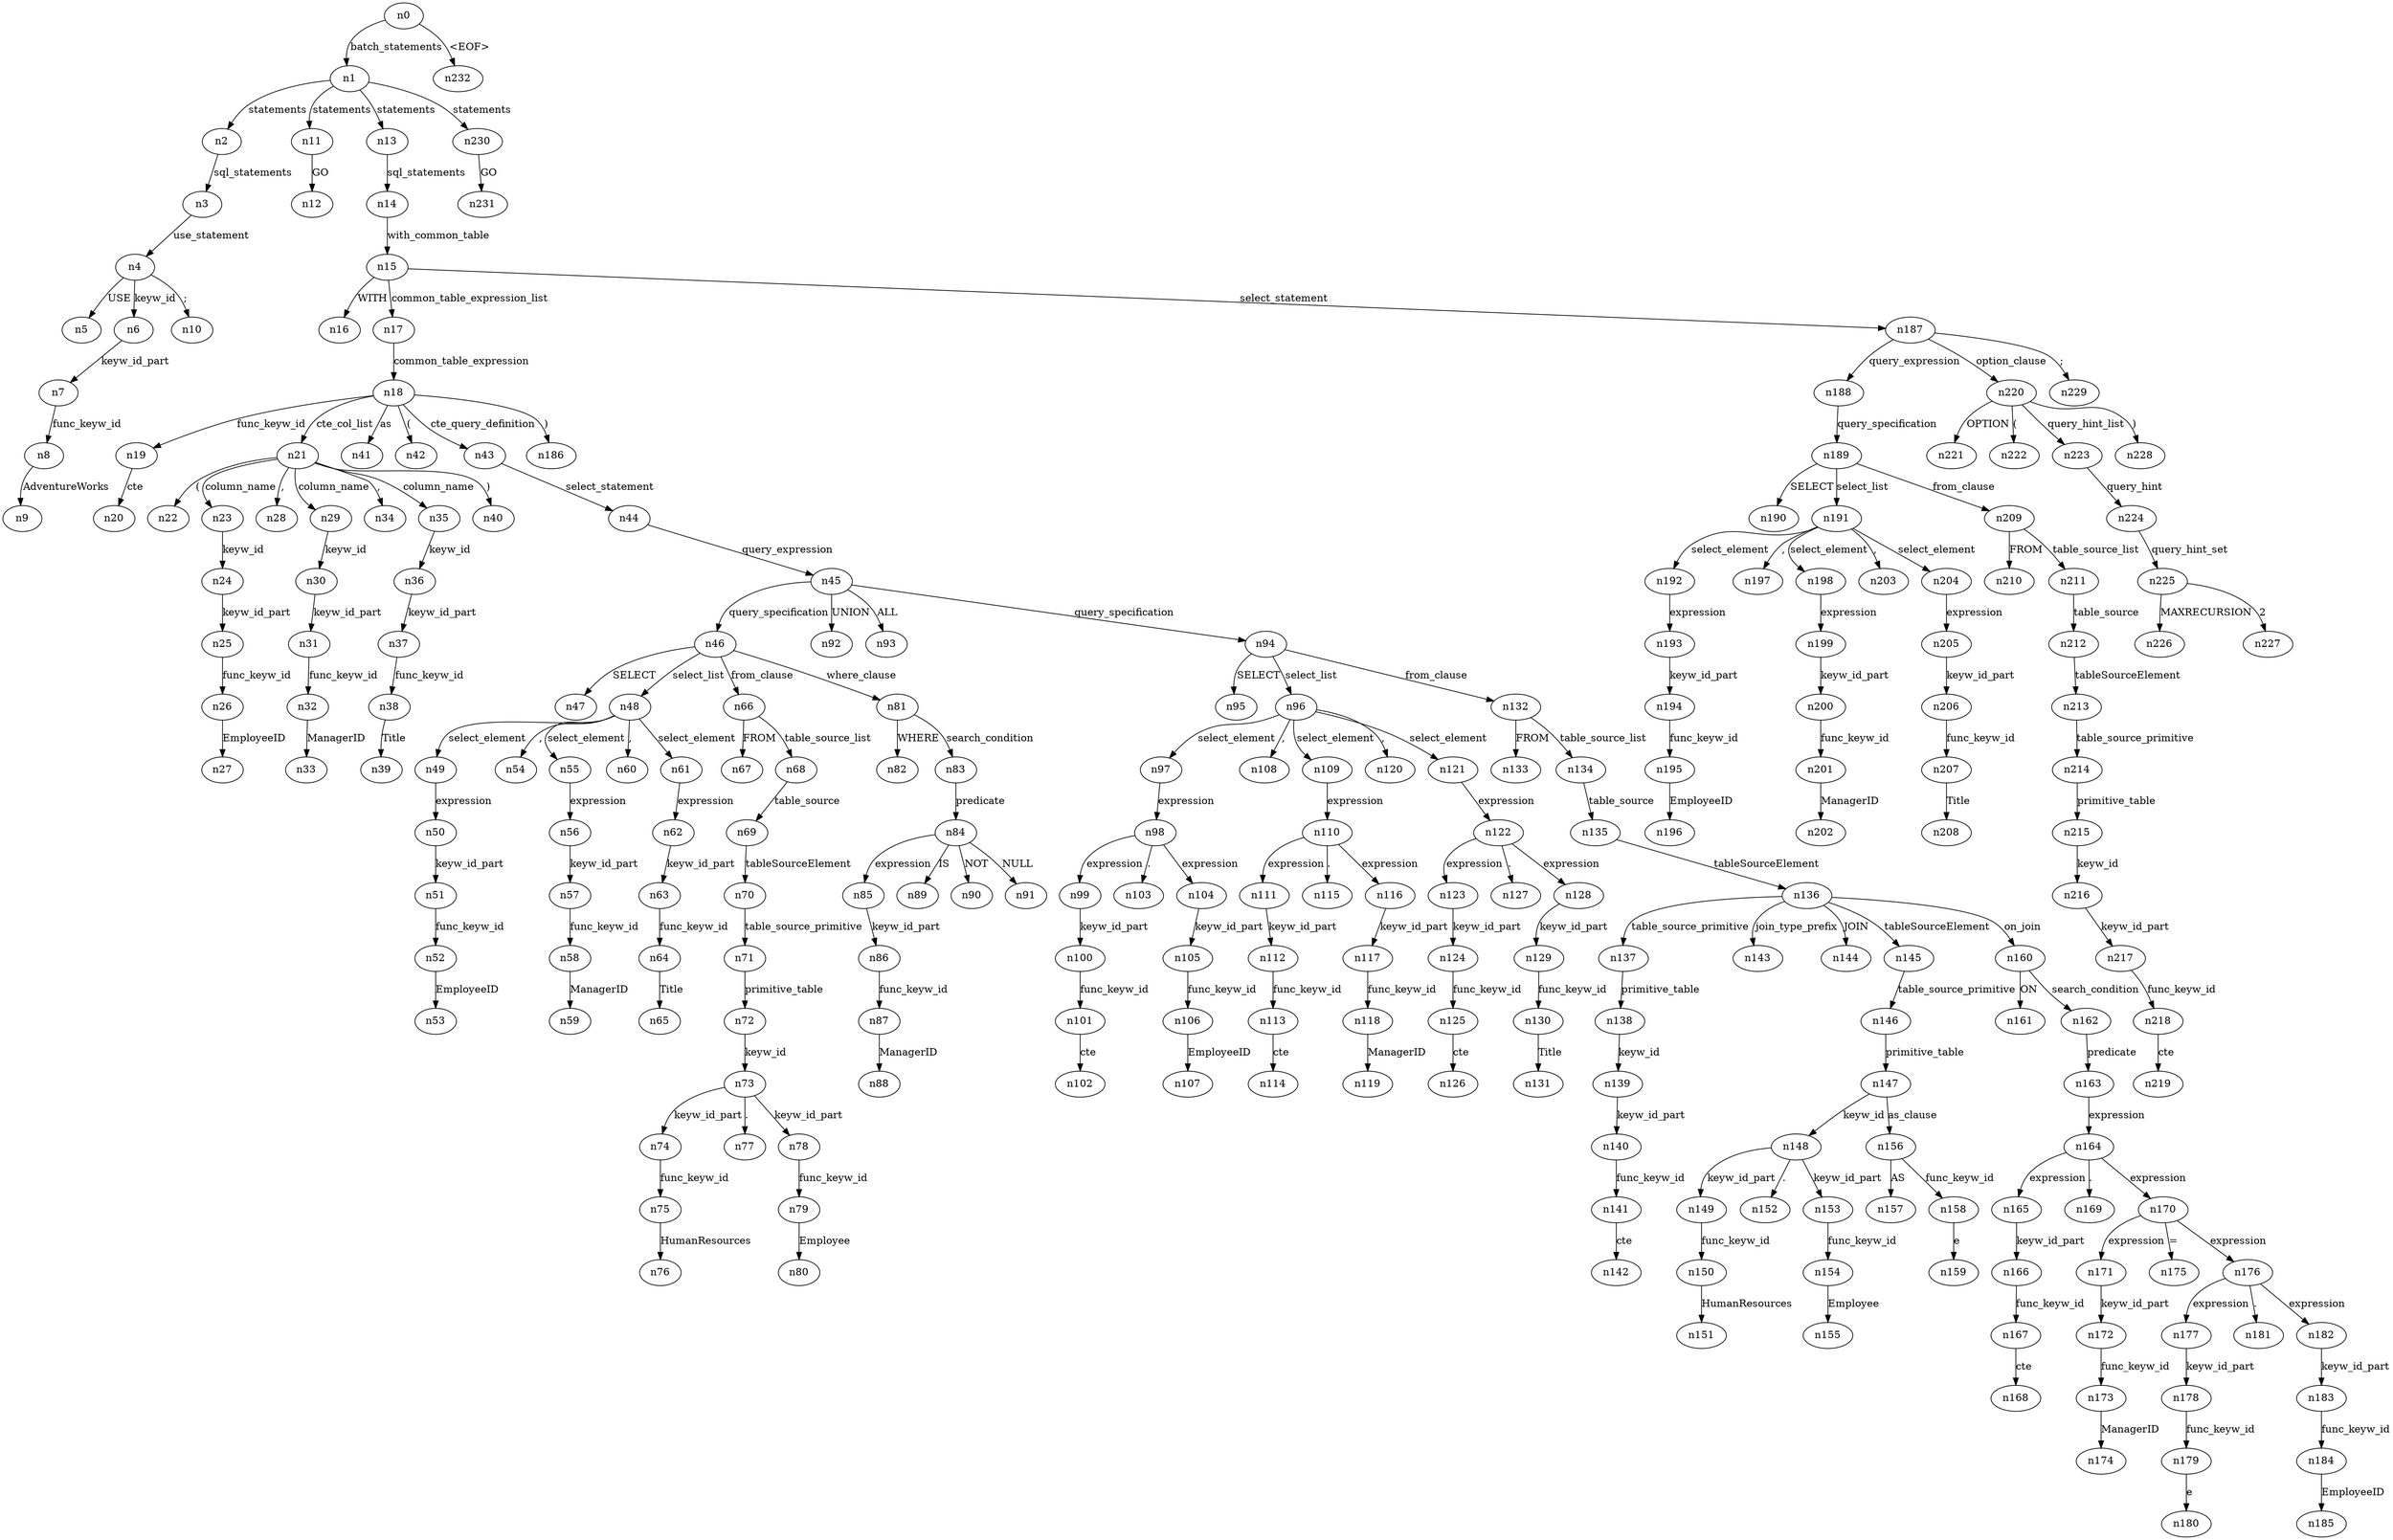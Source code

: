digraph ParseTree {
  n0 -> n1 [label="batch_statements"];
  n1 -> n2 [label="statements"];
  n2 -> n3 [label="sql_statements"];
  n3 -> n4 [label="use_statement"];
  n4 -> n5 [label="USE"];
  n4 -> n6 [label="keyw_id"];
  n6 -> n7 [label="keyw_id_part"];
  n7 -> n8 [label="func_keyw_id"];
  n8 -> n9 [label="AdventureWorks"];
  n4 -> n10 [label=";"];
  n1 -> n11 [label="statements"];
  n11 -> n12 [label="GO"];
  n1 -> n13 [label="statements"];
  n13 -> n14 [label="sql_statements"];
  n14 -> n15 [label="with_common_table"];
  n15 -> n16 [label="WITH"];
  n15 -> n17 [label="common_table_expression_list"];
  n17 -> n18 [label="common_table_expression"];
  n18 -> n19 [label="func_keyw_id"];
  n19 -> n20 [label="cte"];
  n18 -> n21 [label="cte_col_list"];
  n21 -> n22 [label="("];
  n21 -> n23 [label="column_name"];
  n23 -> n24 [label="keyw_id"];
  n24 -> n25 [label="keyw_id_part"];
  n25 -> n26 [label="func_keyw_id"];
  n26 -> n27 [label="EmployeeID"];
  n21 -> n28 [label=","];
  n21 -> n29 [label="column_name"];
  n29 -> n30 [label="keyw_id"];
  n30 -> n31 [label="keyw_id_part"];
  n31 -> n32 [label="func_keyw_id"];
  n32 -> n33 [label="ManagerID"];
  n21 -> n34 [label=","];
  n21 -> n35 [label="column_name"];
  n35 -> n36 [label="keyw_id"];
  n36 -> n37 [label="keyw_id_part"];
  n37 -> n38 [label="func_keyw_id"];
  n38 -> n39 [label="Title"];
  n21 -> n40 [label=")"];
  n18 -> n41 [label="as"];
  n18 -> n42 [label="("];
  n18 -> n43 [label="cte_query_definition"];
  n43 -> n44 [label="select_statement"];
  n44 -> n45 [label="query_expression"];
  n45 -> n46 [label="query_specification"];
  n46 -> n47 [label="SELECT"];
  n46 -> n48 [label="select_list"];
  n48 -> n49 [label="select_element"];
  n49 -> n50 [label="expression"];
  n50 -> n51 [label="keyw_id_part"];
  n51 -> n52 [label="func_keyw_id"];
  n52 -> n53 [label="EmployeeID"];
  n48 -> n54 [label=","];
  n48 -> n55 [label="select_element"];
  n55 -> n56 [label="expression"];
  n56 -> n57 [label="keyw_id_part"];
  n57 -> n58 [label="func_keyw_id"];
  n58 -> n59 [label="ManagerID"];
  n48 -> n60 [label=","];
  n48 -> n61 [label="select_element"];
  n61 -> n62 [label="expression"];
  n62 -> n63 [label="keyw_id_part"];
  n63 -> n64 [label="func_keyw_id"];
  n64 -> n65 [label="Title"];
  n46 -> n66 [label="from_clause"];
  n66 -> n67 [label="FROM"];
  n66 -> n68 [label="table_source_list"];
  n68 -> n69 [label="table_source"];
  n69 -> n70 [label="tableSourceElement"];
  n70 -> n71 [label="table_source_primitive"];
  n71 -> n72 [label="primitive_table"];
  n72 -> n73 [label="keyw_id"];
  n73 -> n74 [label="keyw_id_part"];
  n74 -> n75 [label="func_keyw_id"];
  n75 -> n76 [label="HumanResources"];
  n73 -> n77 [label="."];
  n73 -> n78 [label="keyw_id_part"];
  n78 -> n79 [label="func_keyw_id"];
  n79 -> n80 [label="Employee"];
  n46 -> n81 [label="where_clause"];
  n81 -> n82 [label="WHERE"];
  n81 -> n83 [label="search_condition"];
  n83 -> n84 [label="predicate"];
  n84 -> n85 [label="expression"];
  n85 -> n86 [label="keyw_id_part"];
  n86 -> n87 [label="func_keyw_id"];
  n87 -> n88 [label="ManagerID"];
  n84 -> n89 [label="IS"];
  n84 -> n90 [label="NOT"];
  n84 -> n91 [label="NULL"];
  n45 -> n92 [label="UNION"];
  n45 -> n93 [label="ALL"];
  n45 -> n94 [label="query_specification"];
  n94 -> n95 [label="SELECT"];
  n94 -> n96 [label="select_list"];
  n96 -> n97 [label="select_element"];
  n97 -> n98 [label="expression"];
  n98 -> n99 [label="expression"];
  n99 -> n100 [label="keyw_id_part"];
  n100 -> n101 [label="func_keyw_id"];
  n101 -> n102 [label="cte"];
  n98 -> n103 [label="."];
  n98 -> n104 [label="expression"];
  n104 -> n105 [label="keyw_id_part"];
  n105 -> n106 [label="func_keyw_id"];
  n106 -> n107 [label="EmployeeID"];
  n96 -> n108 [label=","];
  n96 -> n109 [label="select_element"];
  n109 -> n110 [label="expression"];
  n110 -> n111 [label="expression"];
  n111 -> n112 [label="keyw_id_part"];
  n112 -> n113 [label="func_keyw_id"];
  n113 -> n114 [label="cte"];
  n110 -> n115 [label="."];
  n110 -> n116 [label="expression"];
  n116 -> n117 [label="keyw_id_part"];
  n117 -> n118 [label="func_keyw_id"];
  n118 -> n119 [label="ManagerID"];
  n96 -> n120 [label=","];
  n96 -> n121 [label="select_element"];
  n121 -> n122 [label="expression"];
  n122 -> n123 [label="expression"];
  n123 -> n124 [label="keyw_id_part"];
  n124 -> n125 [label="func_keyw_id"];
  n125 -> n126 [label="cte"];
  n122 -> n127 [label="."];
  n122 -> n128 [label="expression"];
  n128 -> n129 [label="keyw_id_part"];
  n129 -> n130 [label="func_keyw_id"];
  n130 -> n131 [label="Title"];
  n94 -> n132 [label="from_clause"];
  n132 -> n133 [label="FROM"];
  n132 -> n134 [label="table_source_list"];
  n134 -> n135 [label="table_source"];
  n135 -> n136 [label="tableSourceElement"];
  n136 -> n137 [label="table_source_primitive"];
  n137 -> n138 [label="primitive_table"];
  n138 -> n139 [label="keyw_id"];
  n139 -> n140 [label="keyw_id_part"];
  n140 -> n141 [label="func_keyw_id"];
  n141 -> n142 [label="cte"];
  n136 -> n143 [label="join_type_prefix"];
  n136 -> n144 [label="JOIN"];
  n136 -> n145 [label="tableSourceElement"];
  n145 -> n146 [label="table_source_primitive"];
  n146 -> n147 [label="primitive_table"];
  n147 -> n148 [label="keyw_id"];
  n148 -> n149 [label="keyw_id_part"];
  n149 -> n150 [label="func_keyw_id"];
  n150 -> n151 [label="HumanResources"];
  n148 -> n152 [label="."];
  n148 -> n153 [label="keyw_id_part"];
  n153 -> n154 [label="func_keyw_id"];
  n154 -> n155 [label="Employee"];
  n147 -> n156 [label="as_clause"];
  n156 -> n157 [label="AS"];
  n156 -> n158 [label="func_keyw_id"];
  n158 -> n159 [label="e"];
  n136 -> n160 [label="on_join"];
  n160 -> n161 [label="ON"];
  n160 -> n162 [label="search_condition"];
  n162 -> n163 [label="predicate"];
  n163 -> n164 [label="expression"];
  n164 -> n165 [label="expression"];
  n165 -> n166 [label="keyw_id_part"];
  n166 -> n167 [label="func_keyw_id"];
  n167 -> n168 [label="cte"];
  n164 -> n169 [label="."];
  n164 -> n170 [label="expression"];
  n170 -> n171 [label="expression"];
  n171 -> n172 [label="keyw_id_part"];
  n172 -> n173 [label="func_keyw_id"];
  n173 -> n174 [label="ManagerID"];
  n170 -> n175 [label="="];
  n170 -> n176 [label="expression"];
  n176 -> n177 [label="expression"];
  n177 -> n178 [label="keyw_id_part"];
  n178 -> n179 [label="func_keyw_id"];
  n179 -> n180 [label="e"];
  n176 -> n181 [label="."];
  n176 -> n182 [label="expression"];
  n182 -> n183 [label="keyw_id_part"];
  n183 -> n184 [label="func_keyw_id"];
  n184 -> n185 [label="EmployeeID"];
  n18 -> n186 [label=")"];
  n15 -> n187 [label="select_statement"];
  n187 -> n188 [label="query_expression"];
  n188 -> n189 [label="query_specification"];
  n189 -> n190 [label="SELECT"];
  n189 -> n191 [label="select_list"];
  n191 -> n192 [label="select_element"];
  n192 -> n193 [label="expression"];
  n193 -> n194 [label="keyw_id_part"];
  n194 -> n195 [label="func_keyw_id"];
  n195 -> n196 [label="EmployeeID"];
  n191 -> n197 [label=","];
  n191 -> n198 [label="select_element"];
  n198 -> n199 [label="expression"];
  n199 -> n200 [label="keyw_id_part"];
  n200 -> n201 [label="func_keyw_id"];
  n201 -> n202 [label="ManagerID"];
  n191 -> n203 [label=","];
  n191 -> n204 [label="select_element"];
  n204 -> n205 [label="expression"];
  n205 -> n206 [label="keyw_id_part"];
  n206 -> n207 [label="func_keyw_id"];
  n207 -> n208 [label="Title"];
  n189 -> n209 [label="from_clause"];
  n209 -> n210 [label="FROM"];
  n209 -> n211 [label="table_source_list"];
  n211 -> n212 [label="table_source"];
  n212 -> n213 [label="tableSourceElement"];
  n213 -> n214 [label="table_source_primitive"];
  n214 -> n215 [label="primitive_table"];
  n215 -> n216 [label="keyw_id"];
  n216 -> n217 [label="keyw_id_part"];
  n217 -> n218 [label="func_keyw_id"];
  n218 -> n219 [label="cte"];
  n187 -> n220 [label="option_clause"];
  n220 -> n221 [label="OPTION"];
  n220 -> n222 [label="("];
  n220 -> n223 [label="query_hint_list"];
  n223 -> n224 [label="query_hint"];
  n224 -> n225 [label="query_hint_set"];
  n225 -> n226 [label="MAXRECURSION"];
  n225 -> n227 [label="2"];
  n220 -> n228 [label=")"];
  n187 -> n229 [label=";"];
  n1 -> n230 [label="statements"];
  n230 -> n231 [label="GO"];
  n0 -> n232 [label="<EOF>"];
}
